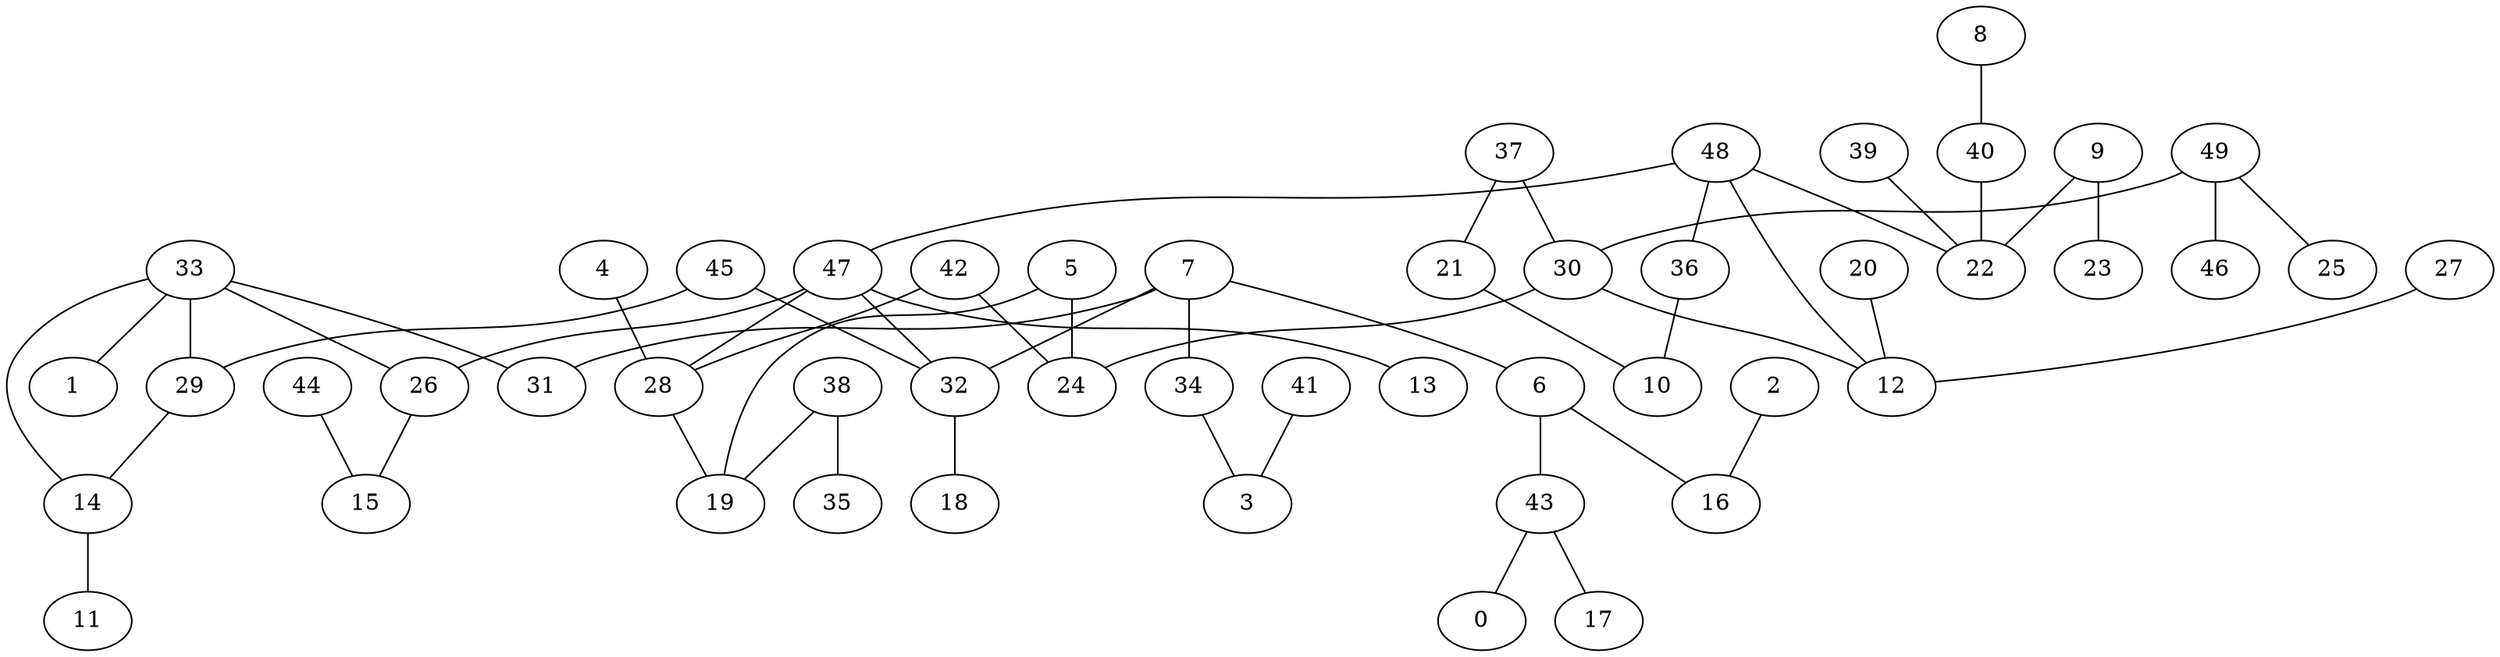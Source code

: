 digraph GG_graph {

subgraph G_graph {
edge [color = black]
"29" -> "14" [dir = none]
"42" -> "24" [dir = none]
"49" -> "46" [dir = none]
"49" -> "25" [dir = none]
"49" -> "30" [dir = none]
"2" -> "16" [dir = none]
"36" -> "10" [dir = none]
"5" -> "24" [dir = none]
"5" -> "19" [dir = none]
"39" -> "22" [dir = none]
"41" -> "3" [dir = none]
"28" -> "19" [dir = none]
"37" -> "21" [dir = none]
"37" -> "30" [dir = none]
"40" -> "22" [dir = none]
"26" -> "15" [dir = none]
"32" -> "18" [dir = none]
"9" -> "23" [dir = none]
"9" -> "22" [dir = none]
"44" -> "15" [dir = none]
"48" -> "22" [dir = none]
"48" -> "12" [dir = none]
"48" -> "47" [dir = none]
"4" -> "28" [dir = none]
"43" -> "0" [dir = none]
"43" -> "17" [dir = none]
"14" -> "11" [dir = none]
"34" -> "3" [dir = none]
"47" -> "13" [dir = none]
"47" -> "26" [dir = none]
"47" -> "28" [dir = none]
"47" -> "32" [dir = none]
"6" -> "16" [dir = none]
"6" -> "43" [dir = none]
"30" -> "12" [dir = none]
"45" -> "32" [dir = none]
"8" -> "40" [dir = none]
"38" -> "35" [dir = none]
"38" -> "19" [dir = none]
"33" -> "1" [dir = none]
"33" -> "14" [dir = none]
"33" -> "26" [dir = none]
"21" -> "10" [dir = none]
"20" -> "12" [dir = none]
"7" -> "31" [dir = none]
"7" -> "34" [dir = none]
"7" -> "6" [dir = none]
"7" -> "32" [dir = none]
"27" -> "12" [dir = none]
"42" -> "28" [dir = none]
"30" -> "24" [dir = none]
"33" -> "29" [dir = none]
"33" -> "31" [dir = none]
"45" -> "29" [dir = none]
"48" -> "36" [dir = none]
}

}

